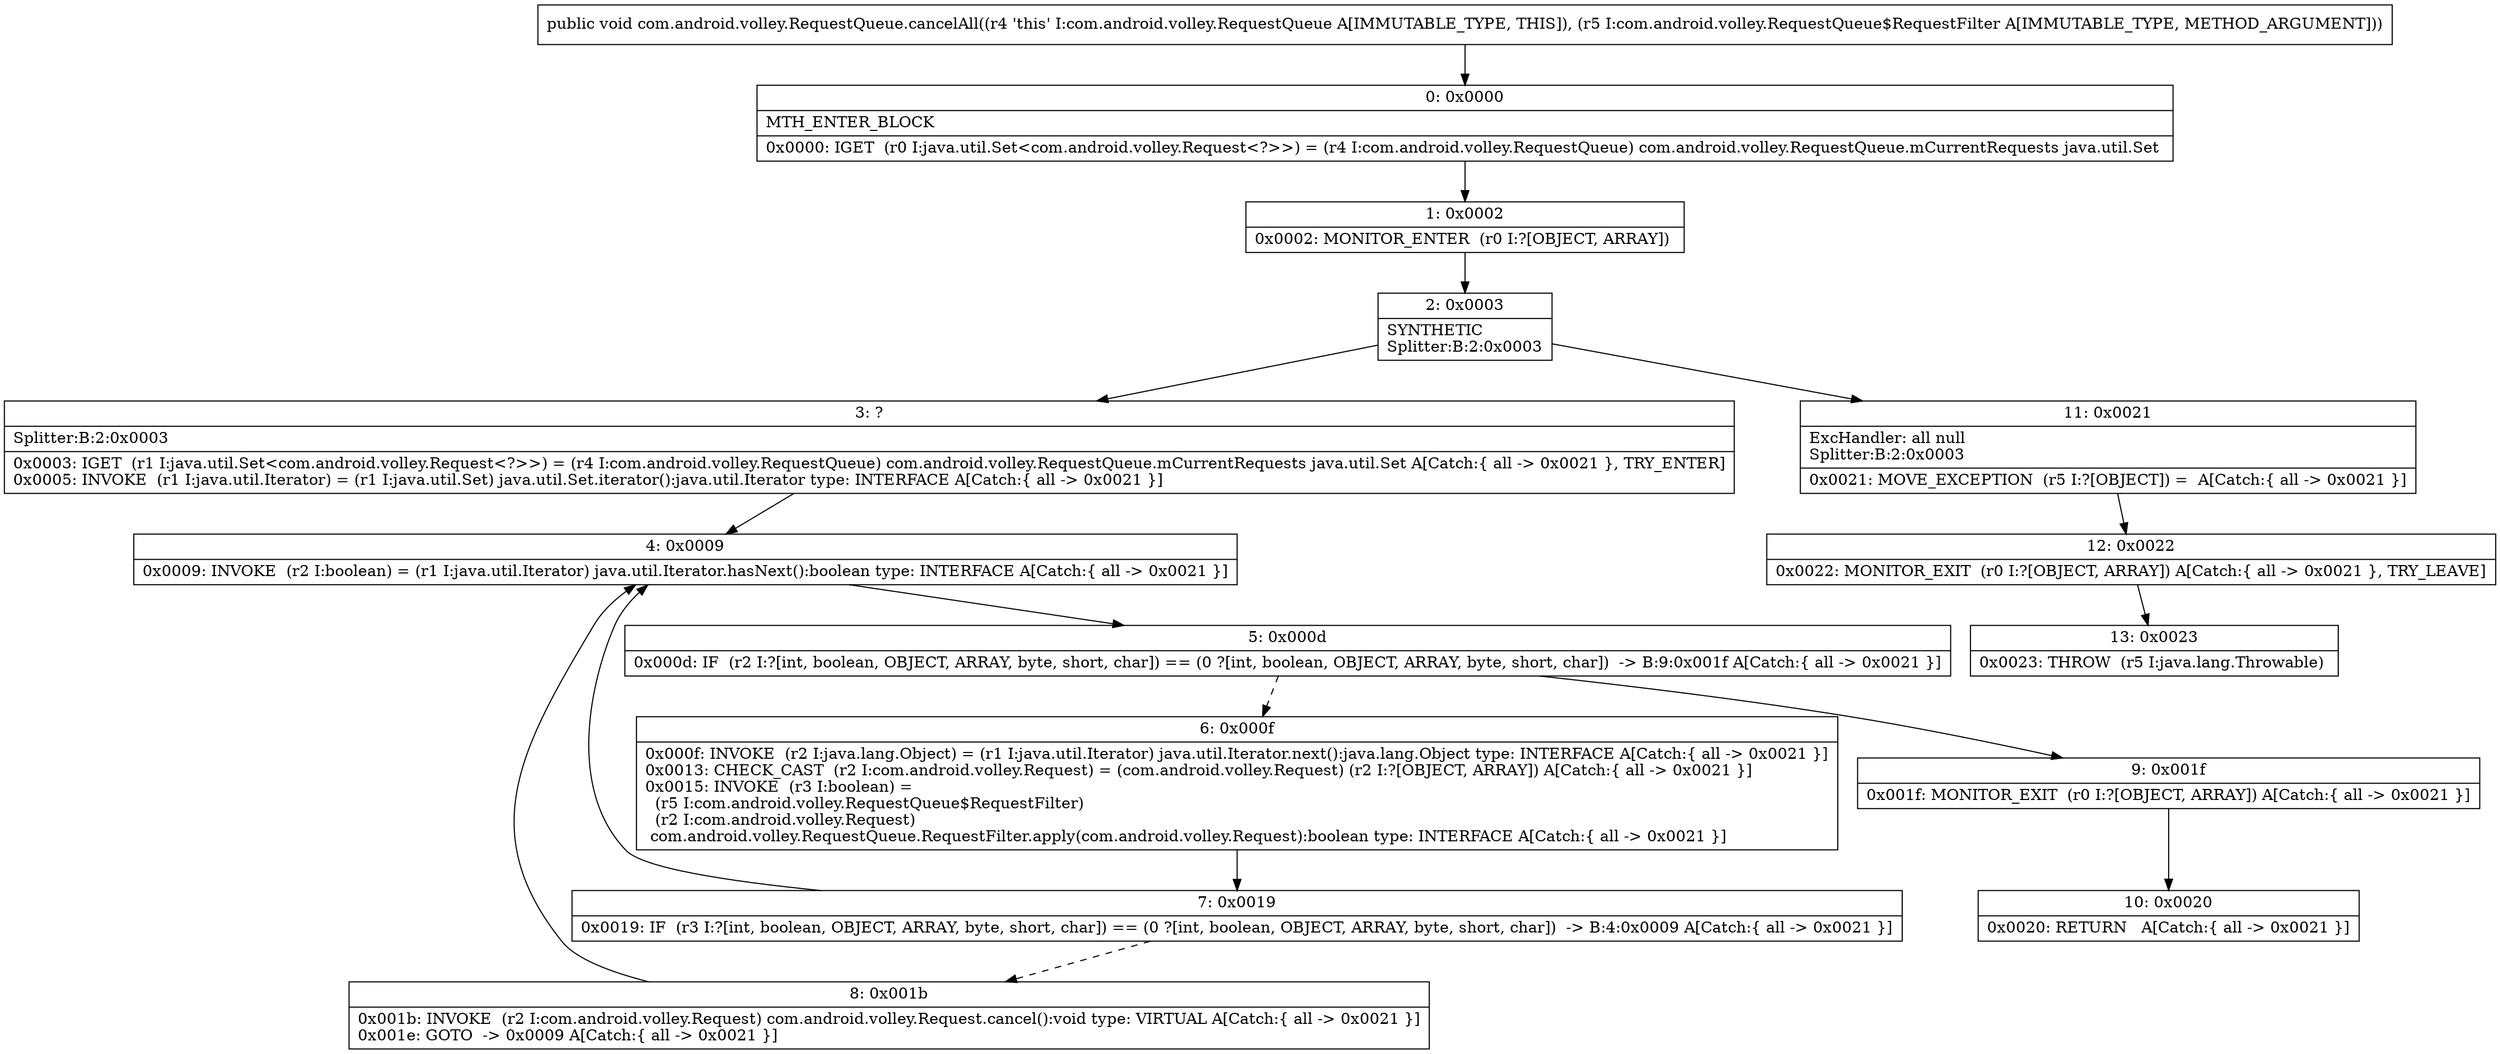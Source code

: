 digraph "CFG forcom.android.volley.RequestQueue.cancelAll(Lcom\/android\/volley\/RequestQueue$RequestFilter;)V" {
Node_0 [shape=record,label="{0\:\ 0x0000|MTH_ENTER_BLOCK\l|0x0000: IGET  (r0 I:java.util.Set\<com.android.volley.Request\<?\>\>) = (r4 I:com.android.volley.RequestQueue) com.android.volley.RequestQueue.mCurrentRequests java.util.Set \l}"];
Node_1 [shape=record,label="{1\:\ 0x0002|0x0002: MONITOR_ENTER  (r0 I:?[OBJECT, ARRAY]) \l}"];
Node_2 [shape=record,label="{2\:\ 0x0003|SYNTHETIC\lSplitter:B:2:0x0003\l}"];
Node_3 [shape=record,label="{3\:\ ?|Splitter:B:2:0x0003\l|0x0003: IGET  (r1 I:java.util.Set\<com.android.volley.Request\<?\>\>) = (r4 I:com.android.volley.RequestQueue) com.android.volley.RequestQueue.mCurrentRequests java.util.Set A[Catch:\{ all \-\> 0x0021 \}, TRY_ENTER]\l0x0005: INVOKE  (r1 I:java.util.Iterator) = (r1 I:java.util.Set) java.util.Set.iterator():java.util.Iterator type: INTERFACE A[Catch:\{ all \-\> 0x0021 \}]\l}"];
Node_4 [shape=record,label="{4\:\ 0x0009|0x0009: INVOKE  (r2 I:boolean) = (r1 I:java.util.Iterator) java.util.Iterator.hasNext():boolean type: INTERFACE A[Catch:\{ all \-\> 0x0021 \}]\l}"];
Node_5 [shape=record,label="{5\:\ 0x000d|0x000d: IF  (r2 I:?[int, boolean, OBJECT, ARRAY, byte, short, char]) == (0 ?[int, boolean, OBJECT, ARRAY, byte, short, char])  \-\> B:9:0x001f A[Catch:\{ all \-\> 0x0021 \}]\l}"];
Node_6 [shape=record,label="{6\:\ 0x000f|0x000f: INVOKE  (r2 I:java.lang.Object) = (r1 I:java.util.Iterator) java.util.Iterator.next():java.lang.Object type: INTERFACE A[Catch:\{ all \-\> 0x0021 \}]\l0x0013: CHECK_CAST  (r2 I:com.android.volley.Request) = (com.android.volley.Request) (r2 I:?[OBJECT, ARRAY]) A[Catch:\{ all \-\> 0x0021 \}]\l0x0015: INVOKE  (r3 I:boolean) = \l  (r5 I:com.android.volley.RequestQueue$RequestFilter)\l  (r2 I:com.android.volley.Request)\l com.android.volley.RequestQueue.RequestFilter.apply(com.android.volley.Request):boolean type: INTERFACE A[Catch:\{ all \-\> 0x0021 \}]\l}"];
Node_7 [shape=record,label="{7\:\ 0x0019|0x0019: IF  (r3 I:?[int, boolean, OBJECT, ARRAY, byte, short, char]) == (0 ?[int, boolean, OBJECT, ARRAY, byte, short, char])  \-\> B:4:0x0009 A[Catch:\{ all \-\> 0x0021 \}]\l}"];
Node_8 [shape=record,label="{8\:\ 0x001b|0x001b: INVOKE  (r2 I:com.android.volley.Request) com.android.volley.Request.cancel():void type: VIRTUAL A[Catch:\{ all \-\> 0x0021 \}]\l0x001e: GOTO  \-\> 0x0009 A[Catch:\{ all \-\> 0x0021 \}]\l}"];
Node_9 [shape=record,label="{9\:\ 0x001f|0x001f: MONITOR_EXIT  (r0 I:?[OBJECT, ARRAY]) A[Catch:\{ all \-\> 0x0021 \}]\l}"];
Node_10 [shape=record,label="{10\:\ 0x0020|0x0020: RETURN   A[Catch:\{ all \-\> 0x0021 \}]\l}"];
Node_11 [shape=record,label="{11\:\ 0x0021|ExcHandler: all null\lSplitter:B:2:0x0003\l|0x0021: MOVE_EXCEPTION  (r5 I:?[OBJECT]) =  A[Catch:\{ all \-\> 0x0021 \}]\l}"];
Node_12 [shape=record,label="{12\:\ 0x0022|0x0022: MONITOR_EXIT  (r0 I:?[OBJECT, ARRAY]) A[Catch:\{ all \-\> 0x0021 \}, TRY_LEAVE]\l}"];
Node_13 [shape=record,label="{13\:\ 0x0023|0x0023: THROW  (r5 I:java.lang.Throwable) \l}"];
MethodNode[shape=record,label="{public void com.android.volley.RequestQueue.cancelAll((r4 'this' I:com.android.volley.RequestQueue A[IMMUTABLE_TYPE, THIS]), (r5 I:com.android.volley.RequestQueue$RequestFilter A[IMMUTABLE_TYPE, METHOD_ARGUMENT])) }"];
MethodNode -> Node_0;
Node_0 -> Node_1;
Node_1 -> Node_2;
Node_2 -> Node_3;
Node_2 -> Node_11;
Node_3 -> Node_4;
Node_4 -> Node_5;
Node_5 -> Node_6[style=dashed];
Node_5 -> Node_9;
Node_6 -> Node_7;
Node_7 -> Node_4;
Node_7 -> Node_8[style=dashed];
Node_8 -> Node_4;
Node_9 -> Node_10;
Node_11 -> Node_12;
Node_12 -> Node_13;
}

